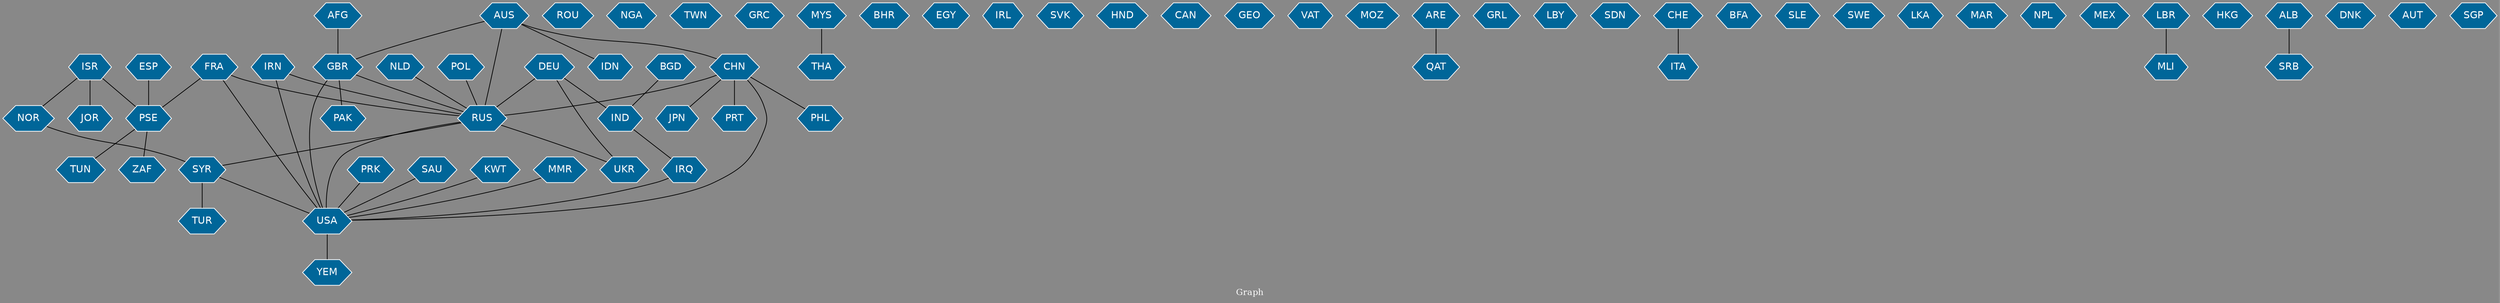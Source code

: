 // Countries together in item graph
graph {
	graph [bgcolor="#888888" fontcolor=white fontsize=12 label="Graph" outputorder=edgesfirst overlap=prism]
	node [color=white fillcolor="#006699" fontcolor=white fontname=Helvetica shape=hexagon style=filled]
	edge [arrowhead=open color=black fontcolor=white fontname=Courier fontsize=12]
		MMR [label=MMR]
		PRT [label=PRT]
		CHN [label=CHN]
		RUS [label=RUS]
		NLD [label=NLD]
		PSE [label=PSE]
		USA [label=USA]
		ESP [label=ESP]
		ROU [label=ROU]
		NGA [label=NGA]
		DEU [label=DEU]
		TWN [label=TWN]
		PHL [label=PHL]
		TUN [label=TUN]
		PRK [label=PRK]
		GRC [label=GRC]
		ISR [label=ISR]
		UKR [label=UKR]
		FRA [label=FRA]
		THA [label=THA]
		BHR [label=BHR]
		IND [label=IND]
		EGY [label=EGY]
		IRN [label=IRN]
		YEM [label=YEM]
		IRQ [label=IRQ]
		TUR [label=TUR]
		SYR [label=SYR]
		MYS [label=MYS]
		IRL [label=IRL]
		GBR [label=GBR]
		BGD [label=BGD]
		JPN [label=JPN]
		SVK [label=SVK]
		HND [label=HND]
		CAN [label=CAN]
		AUS [label=AUS]
		GEO [label=GEO]
		AFG [label=AFG]
		VAT [label=VAT]
		PAK [label=PAK]
		MOZ [label=MOZ]
		SAU [label=SAU]
		ARE [label=ARE]
		GRL [label=GRL]
		LBY [label=LBY]
		SDN [label=SDN]
		NOR [label=NOR]
		QAT [label=QAT]
		ITA [label=ITA]
		BFA [label=BFA]
		IDN [label=IDN]
		SLE [label=SLE]
		SWE [label=SWE]
		LKA [label=LKA]
		MAR [label=MAR]
		NPL [label=NPL]
		MEX [label=MEX]
		LBR [label=LBR]
		MLI [label=MLI]
		ZAF [label=ZAF]
		CHE [label=CHE]
		HKG [label=HKG]
		SRB [label=SRB]
		ALB [label=ALB]
		JOR [label=JOR]
		KWT [label=KWT]
		DNK [label=DNK]
		AUT [label=AUT]
		POL [label=POL]
		SGP [label=SGP]
			CHN -- JPN [weight=2]
			PSE -- TUN [weight=1]
			FRA -- USA [weight=1]
			SYR -- USA [weight=2]
			ESP -- PSE [weight=2]
			ISR -- PSE [weight=1]
			SYR -- TUR [weight=2]
			ARE -- QAT [weight=1]
			BGD -- IND [weight=1]
			IRN -- RUS [weight=1]
			CHN -- USA [weight=1]
			MYS -- THA [weight=1]
			IRQ -- USA [weight=1]
			DEU -- UKR [weight=1]
			NLD -- RUS [weight=1]
			CHN -- PRT [weight=1]
			RUS -- SYR [weight=1]
			DEU -- IND [weight=1]
			ALB -- SRB [weight=1]
			ISR -- JOR [weight=1]
			NOR -- SYR [weight=1]
			CHE -- ITA [weight=1]
			AFG -- GBR [weight=1]
			DEU -- RUS [weight=1]
			KWT -- USA [weight=1]
			GBR -- PAK [weight=1]
			IND -- IRQ [weight=1]
			AUS -- RUS [weight=2]
			CHN -- PHL [weight=1]
			CHN -- RUS [weight=1]
			RUS -- USA [weight=3]
			RUS -- UKR [weight=6]
			MMR -- USA [weight=2]
			PSE -- ZAF [weight=1]
			FRA -- RUS [weight=2]
			IRN -- USA [weight=4]
			FRA -- PSE [weight=1]
			USA -- YEM [weight=3]
			GBR -- RUS [weight=1]
			POL -- RUS [weight=1]
			AUS -- CHN [weight=1]
			LBR -- MLI [weight=1]
			PRK -- USA [weight=1]
			AUS -- IDN [weight=1]
			GBR -- USA [weight=1]
			ISR -- NOR [weight=1]
			AUS -- GBR [weight=1]
			SAU -- USA [weight=1]
}